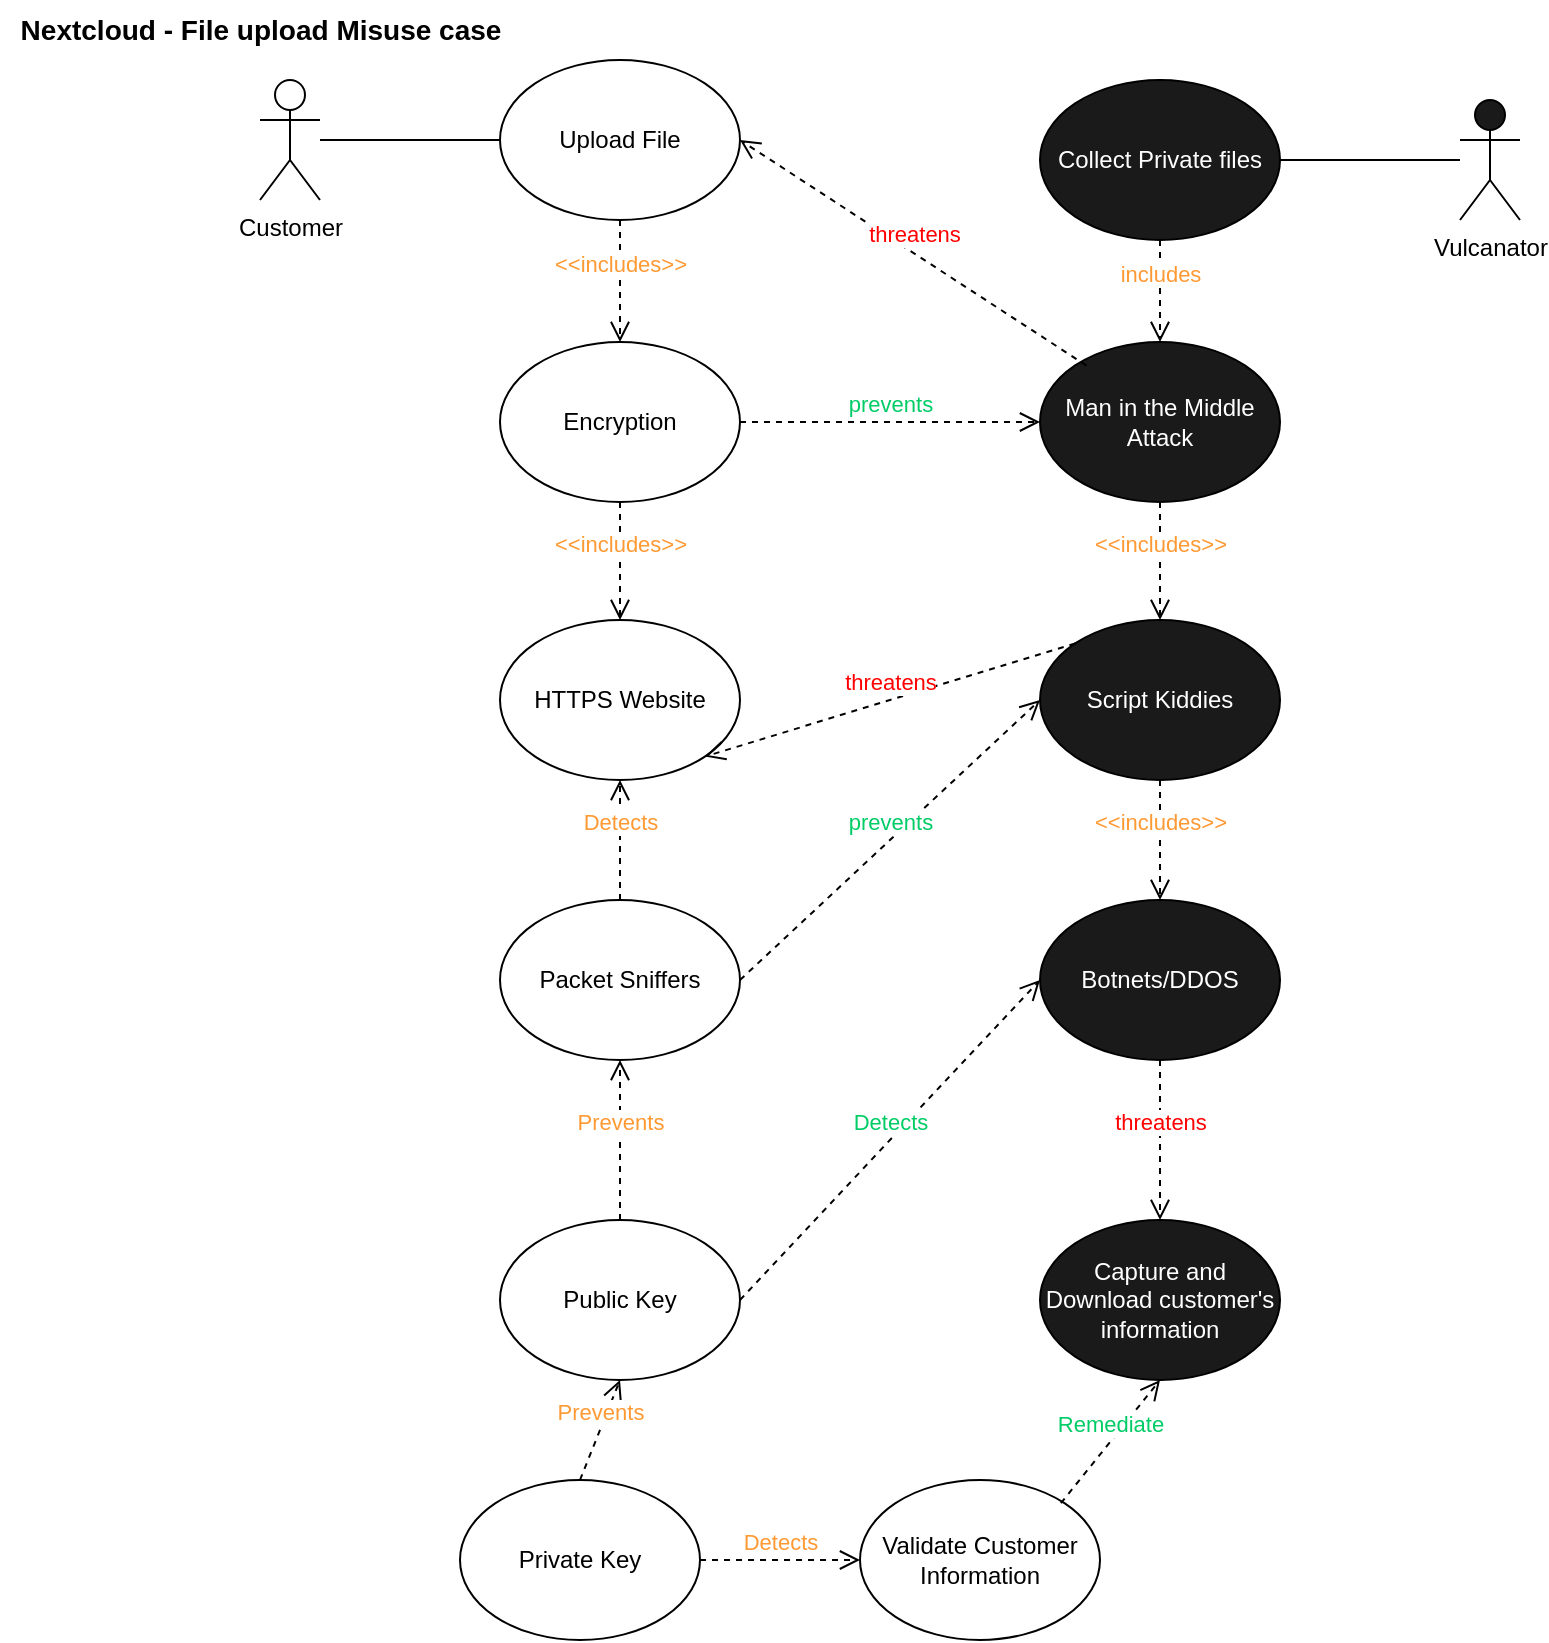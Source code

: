<mxfile version="21.8.0" type="device">
  <diagram id="7q6WzZqFf9v9yzIv_zda" name="Use case">
    <mxGraphModel dx="2074" dy="981" grid="1" gridSize="10" guides="1" tooltips="1" connect="1" arrows="1" fold="1" page="1" pageScale="1" pageWidth="850" pageHeight="1100" background="#ffffff" math="0" shadow="0">
      <root>
        <mxCell id="0" />
        <mxCell id="1" parent="0" />
        <mxCell id="SSoZlEEdxV4zL4xD8buy-2" value="Customer" style="shape=umlActor;verticalLabelPosition=bottom;verticalAlign=top;html=1;outlineConnect=0;fillColor=#FFFFFF;" parent="1" vertex="1">
          <mxGeometry x="140" y="50" width="30" height="60" as="geometry" />
        </mxCell>
        <mxCell id="SSoZlEEdxV4zL4xD8buy-3" value="" style="endArrow=none;html=1;entryX=0;entryY=0.5;entryDx=0;entryDy=0;" parent="1" source="SSoZlEEdxV4zL4xD8buy-2" target="SSoZlEEdxV4zL4xD8buy-4" edge="1">
          <mxGeometry width="50" height="50" relative="1" as="geometry">
            <mxPoint x="40" y="112" as="sourcePoint" />
            <mxPoint x="130" y="112" as="targetPoint" />
          </mxGeometry>
        </mxCell>
        <mxCell id="SSoZlEEdxV4zL4xD8buy-4" value="Upload File" style="ellipse;whiteSpace=wrap;html=1;fillColor=#FFFFFF;" parent="1" vertex="1">
          <mxGeometry x="260" y="40" width="120" height="80" as="geometry" />
        </mxCell>
        <mxCell id="EGgrtP7-PYZIOP3BgwKZ-12" value="Vulcanator" style="shape=umlActor;verticalLabelPosition=bottom;verticalAlign=top;html=1;outlineConnect=0;fillColor=#1A1A1A;" parent="1" vertex="1">
          <mxGeometry x="740" y="60" width="30" height="60" as="geometry" />
        </mxCell>
        <mxCell id="EGgrtP7-PYZIOP3BgwKZ-13" value="Script Kiddies" style="ellipse;whiteSpace=wrap;html=1;fillColor=#1A1A1A;fontColor=#FFFFFF;" parent="1" vertex="1">
          <mxGeometry x="530" y="320" width="120" height="80" as="geometry" />
        </mxCell>
        <mxCell id="EGgrtP7-PYZIOP3BgwKZ-17" value="Encryption" style="ellipse;whiteSpace=wrap;html=1;fillColor=#FFFFFF;" parent="1" vertex="1">
          <mxGeometry x="260" y="181" width="120" height="80" as="geometry" />
        </mxCell>
        <mxCell id="EGgrtP7-PYZIOP3BgwKZ-18" value="&amp;lt;&amp;lt;includes&amp;gt;&amp;gt;" style="html=1;verticalAlign=bottom;endArrow=open;dashed=1;endSize=8;curved=0;rounded=0;entryX=0.5;entryY=0;entryDx=0;entryDy=0;fontColor=#FF9933;exitX=0.5;exitY=1;exitDx=0;exitDy=0;" parent="1" source="SSoZlEEdxV4zL4xD8buy-4" target="EGgrtP7-PYZIOP3BgwKZ-17" edge="1">
          <mxGeometry relative="1" as="geometry">
            <mxPoint x="240" y="90" as="sourcePoint" />
            <mxPoint x="590" y="330" as="targetPoint" />
          </mxGeometry>
        </mxCell>
        <mxCell id="EGgrtP7-PYZIOP3BgwKZ-21" value="HTTPS Website" style="ellipse;whiteSpace=wrap;html=1;fillColor=#FFFFFF;" parent="1" vertex="1">
          <mxGeometry x="260" y="320" width="120" height="80" as="geometry" />
        </mxCell>
        <mxCell id="EGgrtP7-PYZIOP3BgwKZ-22" value="&amp;lt;&amp;lt;includes&amp;gt;&amp;gt;" style="html=1;verticalAlign=bottom;endArrow=open;dashed=1;endSize=8;curved=0;rounded=0;exitX=0.5;exitY=1;exitDx=0;exitDy=0;entryX=0.5;entryY=0;entryDx=0;entryDy=0;fontColor=#FF9933;fontStyle=0" parent="1" target="EGgrtP7-PYZIOP3BgwKZ-21" edge="1" source="EGgrtP7-PYZIOP3BgwKZ-17">
          <mxGeometry relative="1" as="geometry">
            <mxPoint x="385" y="130" as="sourcePoint" />
            <mxPoint x="335" y="100" as="targetPoint" />
          </mxGeometry>
        </mxCell>
        <mxCell id="EGgrtP7-PYZIOP3BgwKZ-23" value="Man in the Middle Attack" style="ellipse;whiteSpace=wrap;html=1;fillColor=#1A1A1A;fontColor=#FFFFFF;" parent="1" vertex="1">
          <mxGeometry x="530" y="181" width="120" height="80" as="geometry" />
        </mxCell>
        <mxCell id="EGgrtP7-PYZIOP3BgwKZ-24" value="prevents" style="html=1;verticalAlign=bottom;endArrow=open;dashed=1;endSize=8;curved=0;rounded=0;exitX=1;exitY=0.5;exitDx=0;exitDy=0;entryX=0;entryY=0.5;entryDx=0;entryDy=0;fontColor=#00CC66;fontStyle=0" parent="1" source="EGgrtP7-PYZIOP3BgwKZ-17" target="EGgrtP7-PYZIOP3BgwKZ-23" edge="1">
          <mxGeometry relative="1" as="geometry">
            <mxPoint x="395" y="140" as="sourcePoint" />
            <mxPoint x="395" y="210" as="targetPoint" />
          </mxGeometry>
        </mxCell>
        <mxCell id="EGgrtP7-PYZIOP3BgwKZ-25" value="threatens" style="html=1;verticalAlign=bottom;endArrow=open;dashed=1;endSize=8;curved=0;rounded=0;exitX=0.194;exitY=0.148;exitDx=0;exitDy=0;entryX=1;entryY=0.5;entryDx=0;entryDy=0;fontColor=#FF0000;fontStyle=0;exitPerimeter=0;" parent="1" source="EGgrtP7-PYZIOP3BgwKZ-23" target="SSoZlEEdxV4zL4xD8buy-4" edge="1">
          <mxGeometry relative="1" as="geometry">
            <mxPoint x="405" y="150" as="sourcePoint" />
            <mxPoint x="433.48" y="115.28" as="targetPoint" />
          </mxGeometry>
        </mxCell>
        <mxCell id="EGgrtP7-PYZIOP3BgwKZ-30" value="Nextcloud - File upload Misuse case" style="text;html=1;align=center;verticalAlign=middle;resizable=0;points=[];autosize=1;strokeColor=none;fillColor=none;fontStyle=1;fontSize=14;" parent="1" vertex="1">
          <mxGeometry x="10" y="10" width="260" height="30" as="geometry" />
        </mxCell>
        <mxCell id="9pojK9ZYNXiW30SJmVLu-3" value="Detects" style="html=1;verticalAlign=bottom;endArrow=open;dashed=1;endSize=8;curved=0;rounded=0;exitX=0.5;exitY=0;exitDx=0;exitDy=0;fontColor=#FF9933;fontStyle=0;entryX=0.5;entryY=1;entryDx=0;entryDy=0;" parent="1" source="9pojK9ZYNXiW30SJmVLu-7" target="EGgrtP7-PYZIOP3BgwKZ-21" edge="1">
          <mxGeometry x="0.004" relative="1" as="geometry">
            <mxPoint x="200" y="559" as="sourcePoint" />
            <mxPoint x="280" y="420" as="targetPoint" />
            <mxPoint as="offset" />
          </mxGeometry>
        </mxCell>
        <mxCell id="9pojK9ZYNXiW30SJmVLu-5" value="Botnets/DDOS" style="ellipse;whiteSpace=wrap;html=1;fillColor=#1A1A1A;fontColor=#FFFFFF;" parent="1" vertex="1">
          <mxGeometry x="530" y="460" width="120" height="80" as="geometry" />
        </mxCell>
        <mxCell id="9pojK9ZYNXiW30SJmVLu-7" value="Packet Sniffers" style="ellipse;whiteSpace=wrap;html=1;fillColor=#FFFFFF;" parent="1" vertex="1">
          <mxGeometry x="260" y="460" width="120" height="80" as="geometry" />
        </mxCell>
        <mxCell id="9pojK9ZYNXiW30SJmVLu-9" value="Detects" style="html=1;verticalAlign=bottom;endArrow=open;dashed=1;endSize=8;curved=0;rounded=0;fontColor=#00CC66;fontStyle=0;entryX=0;entryY=0.5;entryDx=0;entryDy=0;exitX=1;exitY=0.5;exitDx=0;exitDy=0;" parent="1" source="BHQtuhGBkiGhtb0f2eE0-6" target="9pojK9ZYNXiW30SJmVLu-5" edge="1">
          <mxGeometry x="0.0" relative="1" as="geometry">
            <mxPoint x="460" y="481" as="sourcePoint" />
            <mxPoint x="520" y="481" as="targetPoint" />
            <mxPoint as="offset" />
          </mxGeometry>
        </mxCell>
        <mxCell id="BHQtuhGBkiGhtb0f2eE0-4" value="" style="endArrow=none;html=1;exitX=1;exitY=0.5;exitDx=0;exitDy=0;" parent="1" source="Y1a-zcBHLSkURZJUUoCX-1" target="EGgrtP7-PYZIOP3BgwKZ-12" edge="1">
          <mxGeometry width="50" height="50" relative="1" as="geometry">
            <mxPoint x="597" y="116" as="sourcePoint" />
            <mxPoint x="750" y="131" as="targetPoint" />
          </mxGeometry>
        </mxCell>
        <mxCell id="BHQtuhGBkiGhtb0f2eE0-6" value="Public Key" style="ellipse;whiteSpace=wrap;html=1;fillColor=#FFFFFF;" parent="1" vertex="1">
          <mxGeometry x="260" y="620" width="120" height="80" as="geometry" />
        </mxCell>
        <mxCell id="BHQtuhGBkiGhtb0f2eE0-7" value="includes" style="html=1;verticalAlign=bottom;endArrow=open;dashed=1;endSize=8;curved=0;rounded=0;exitX=0.5;exitY=1;exitDx=0;exitDy=0;entryX=0.5;entryY=0;entryDx=0;entryDy=0;fontColor=#FF9933;fontStyle=0" parent="1" source="Y1a-zcBHLSkURZJUUoCX-1" target="EGgrtP7-PYZIOP3BgwKZ-23" edge="1">
          <mxGeometry relative="1" as="geometry">
            <mxPoint x="395" y="140" as="sourcePoint" />
            <mxPoint x="385" y="1.0" as="targetPoint" />
          </mxGeometry>
        </mxCell>
        <mxCell id="BHQtuhGBkiGhtb0f2eE0-10" value="threatens" style="html=1;verticalAlign=bottom;endArrow=open;dashed=1;endSize=8;curved=0;rounded=0;exitX=0;exitY=0;exitDx=0;exitDy=0;entryX=1;entryY=1;entryDx=0;entryDy=0;fontColor=#FF0000;fontStyle=0;" parent="1" source="EGgrtP7-PYZIOP3BgwKZ-13" target="EGgrtP7-PYZIOP3BgwKZ-21" edge="1">
          <mxGeometry relative="1" as="geometry">
            <mxPoint x="590" y="441" as="sourcePoint" />
            <mxPoint x="445" y="356" as="targetPoint" />
          </mxGeometry>
        </mxCell>
        <mxCell id="BHQtuhGBkiGhtb0f2eE0-12" value="Prevents" style="html=1;verticalAlign=bottom;endArrow=open;dashed=1;endSize=8;curved=0;rounded=0;entryX=0.5;entryY=1;entryDx=0;entryDy=0;fontColor=#FF9933;fontStyle=0;exitX=0.5;exitY=0;exitDx=0;exitDy=0;" parent="1" source="BHQtuhGBkiGhtb0f2eE0-6" target="9pojK9ZYNXiW30SJmVLu-7" edge="1">
          <mxGeometry relative="1" as="geometry">
            <mxPoint x="370" y="600" as="sourcePoint" />
            <mxPoint x="294.5" y="760" as="targetPoint" />
          </mxGeometry>
        </mxCell>
        <mxCell id="BHQtuhGBkiGhtb0f2eE0-13" value="prevents" style="html=1;verticalAlign=bottom;endArrow=open;dashed=1;endSize=8;curved=0;rounded=0;fontColor=#00CC66;fontStyle=0;entryX=0;entryY=0.5;entryDx=0;entryDy=0;exitX=1;exitY=0.5;exitDx=0;exitDy=0;" parent="1" source="9pojK9ZYNXiW30SJmVLu-7" target="EGgrtP7-PYZIOP3BgwKZ-13" edge="1">
          <mxGeometry relative="1" as="geometry">
            <mxPoint x="430" y="446" as="sourcePoint" />
            <mxPoint x="535" y="351" as="targetPoint" />
          </mxGeometry>
        </mxCell>
        <mxCell id="Y1a-zcBHLSkURZJUUoCX-1" value="Collect Private files" style="ellipse;whiteSpace=wrap;html=1;fillColor=#1A1A1A;fontColor=#FFFFFF;" parent="1" vertex="1">
          <mxGeometry x="530" y="50" width="120" height="80" as="geometry" />
        </mxCell>
        <mxCell id="Y1a-zcBHLSkURZJUUoCX-4" value="&amp;lt;&amp;lt;includes&amp;gt;&amp;gt;" style="html=1;verticalAlign=bottom;endArrow=open;dashed=1;endSize=8;curved=0;rounded=0;entryX=0.5;entryY=0;entryDx=0;entryDy=0;fontColor=#FF9933;fontStyle=0;exitX=0.5;exitY=1;exitDx=0;exitDy=0;" parent="1" source="EGgrtP7-PYZIOP3BgwKZ-23" target="EGgrtP7-PYZIOP3BgwKZ-13" edge="1">
          <mxGeometry relative="1" as="geometry">
            <mxPoint x="590" y="271" as="sourcePoint" />
            <mxPoint x="590" y="301" as="targetPoint" />
          </mxGeometry>
        </mxCell>
        <mxCell id="Y1a-zcBHLSkURZJUUoCX-6" value="&amp;lt;&amp;lt;includes&amp;gt;&amp;gt;" style="html=1;verticalAlign=bottom;endArrow=open;dashed=1;endSize=8;curved=0;rounded=0;fontColor=#FF9933;fontStyle=0;exitX=0.5;exitY=1;exitDx=0;exitDy=0;entryX=0.5;entryY=0;entryDx=0;entryDy=0;" parent="1" source="EGgrtP7-PYZIOP3BgwKZ-13" target="9pojK9ZYNXiW30SJmVLu-5" edge="1">
          <mxGeometry relative="1" as="geometry">
            <mxPoint x="590" y="401" as="sourcePoint" />
            <mxPoint x="590" y="441" as="targetPoint" />
            <mxPoint as="offset" />
          </mxGeometry>
        </mxCell>
        <mxCell id="dsfw5GXESORkeWYqsDKk-1" value="Capture and Download customer&#39;s information" style="ellipse;whiteSpace=wrap;html=1;fillColor=#1A1A1A;fontColor=#FFFFFF;" vertex="1" parent="1">
          <mxGeometry x="530" y="620" width="120" height="80" as="geometry" />
        </mxCell>
        <mxCell id="dsfw5GXESORkeWYqsDKk-3" value="Validate Customer Information" style="ellipse;whiteSpace=wrap;html=1;fillColor=#FFFFFF;" vertex="1" parent="1">
          <mxGeometry x="440" y="750" width="120" height="80" as="geometry" />
        </mxCell>
        <mxCell id="dsfw5GXESORkeWYqsDKk-4" value="Private Key" style="ellipse;whiteSpace=wrap;html=1;fillColor=#FFFFFF;" vertex="1" parent="1">
          <mxGeometry x="240" y="750" width="120" height="80" as="geometry" />
        </mxCell>
        <mxCell id="dsfw5GXESORkeWYqsDKk-5" value="Detects" style="html=1;verticalAlign=bottom;endArrow=open;dashed=1;endSize=8;curved=0;rounded=0;entryX=0;entryY=0.5;entryDx=0;entryDy=0;fontColor=#FF9933;fontStyle=0;exitX=1;exitY=0.5;exitDx=0;exitDy=0;" edge="1" parent="1" source="dsfw5GXESORkeWYqsDKk-4" target="dsfw5GXESORkeWYqsDKk-3">
          <mxGeometry relative="1" as="geometry">
            <mxPoint x="330" y="550" as="sourcePoint" />
            <mxPoint x="330" y="620" as="targetPoint" />
          </mxGeometry>
        </mxCell>
        <mxCell id="dsfw5GXESORkeWYqsDKk-6" value="Remediate" style="html=1;verticalAlign=bottom;endArrow=open;dashed=1;endSize=8;curved=0;rounded=0;fontColor=#00CC66;fontStyle=0;entryX=0.5;entryY=1;entryDx=0;entryDy=0;exitX=0.837;exitY=0.145;exitDx=0;exitDy=0;exitPerimeter=0;" edge="1" parent="1" source="dsfw5GXESORkeWYqsDKk-3" target="dsfw5GXESORkeWYqsDKk-1">
          <mxGeometry relative="1" as="geometry">
            <mxPoint x="510" y="750" as="sourcePoint" />
            <mxPoint x="660" y="600" as="targetPoint" />
          </mxGeometry>
        </mxCell>
        <mxCell id="dsfw5GXESORkeWYqsDKk-7" value="Prevents" style="html=1;verticalAlign=bottom;endArrow=open;dashed=1;endSize=8;curved=0;rounded=0;entryX=0.5;entryY=1;entryDx=0;entryDy=0;fontColor=#FF9933;fontStyle=0;exitX=0.5;exitY=0;exitDx=0;exitDy=0;" edge="1" parent="1" source="dsfw5GXESORkeWYqsDKk-4" target="BHQtuhGBkiGhtb0f2eE0-6">
          <mxGeometry relative="1" as="geometry">
            <mxPoint x="370" y="800" as="sourcePoint" />
            <mxPoint x="450" y="800" as="targetPoint" />
          </mxGeometry>
        </mxCell>
        <mxCell id="dsfw5GXESORkeWYqsDKk-8" value="threatens" style="html=1;verticalAlign=bottom;endArrow=open;dashed=1;endSize=8;curved=0;rounded=0;entryX=0.5;entryY=0;entryDx=0;entryDy=0;fontColor=#FF0000;fontStyle=0;" edge="1" parent="1" target="dsfw5GXESORkeWYqsDKk-1">
          <mxGeometry relative="1" as="geometry">
            <mxPoint x="590" y="540" as="sourcePoint" />
            <mxPoint x="372" y="398" as="targetPoint" />
          </mxGeometry>
        </mxCell>
      </root>
    </mxGraphModel>
  </diagram>
</mxfile>
